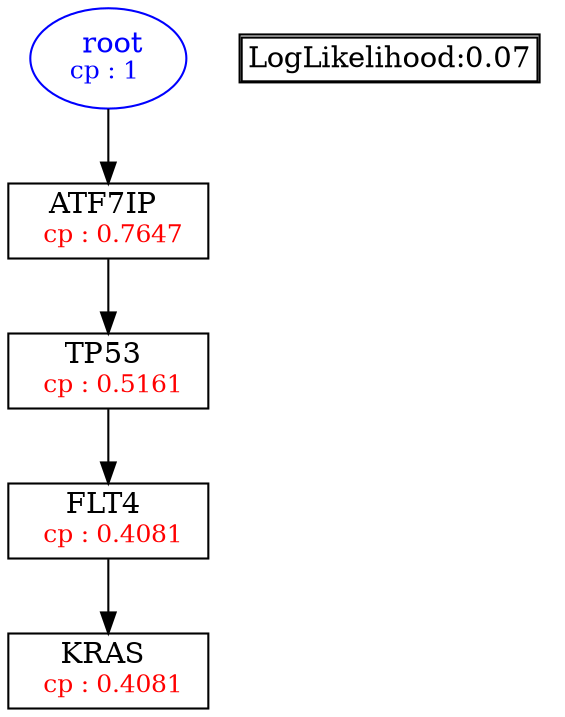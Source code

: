digraph tree {
    "root" [label=<<font color='Blue'> root</font><br/><font color='Blue' POINT-SIZE='12'>cp : 1 </font>>, shape=oval, color=Blue];
    "S1" [label =<ATF7IP <br/> <font color='Red' POINT-SIZE='12'> cp : 0.7647 </font>>, shape=box];
    "S2" [label =<TP53 <br/> <font color='Red' POINT-SIZE='12'> cp : 0.5161 </font>>, shape=box];
    "S3" [label =<FLT4 <br/> <font color='Red' POINT-SIZE='12'> cp : 0.4081 </font>>, shape=box];
    "S4" [label =<KRAS <br/> <font color='Red' POINT-SIZE='12'> cp : 0.4081 </font>>, shape=box];
    "root" -> "S1";
    "S1" -> "S2";
    "S2" -> "S3";
    "S3" -> "S4";

    node[shape=plaintext]
    fontsize="10"
    struct1 [label=
    <<TABLE BORDER="1" CELLBORDER="1" CELLSPACING="0" >
    <TR><TD ALIGN="LEFT">LogLikelihood:0.07</TD></TR>
    </TABLE>>];

}

